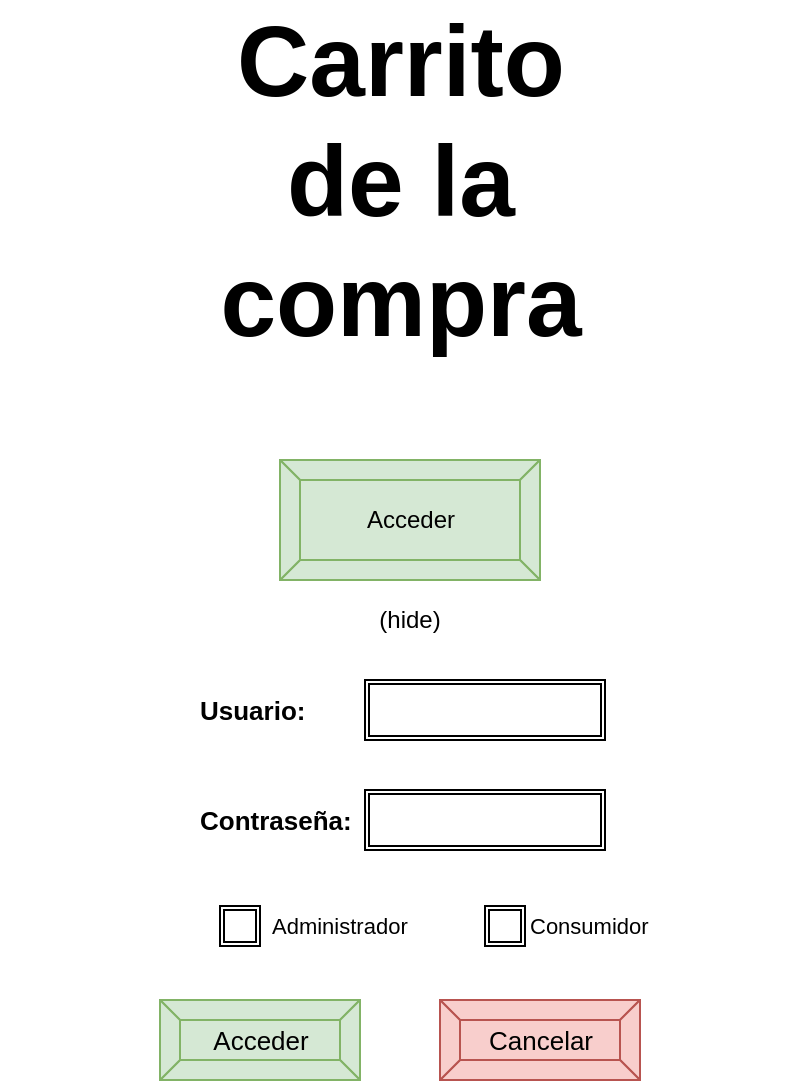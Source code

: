 <mxfile version="13.9.7" type="github" pages="6">
  <diagram id="1oytryBO9GSDGIrizIe0" name="Pantalla Principal">
    <mxGraphModel dx="782" dy="469" grid="1" gridSize="10" guides="1" tooltips="1" connect="1" arrows="1" fold="1" page="1" pageScale="1" pageWidth="850" pageHeight="1100" math="0" shadow="0">
      <root>
        <mxCell id="ukNA-M5yfLvQJVox_OQi-0" />
        <mxCell id="ukNA-M5yfLvQJVox_OQi-1" parent="ukNA-M5yfLvQJVox_OQi-0" />
        <mxCell id="4FIWCCuaARvgvhv9Qzkj-0" value="&lt;font style=&quot;font-size: 50px&quot;&gt;Carrito &lt;br&gt;de la &lt;br&gt;compra&lt;/font&gt;" style="text;strokeColor=none;fillColor=none;html=1;fontSize=45;fontStyle=1;verticalAlign=middle;align=center;" parent="ukNA-M5yfLvQJVox_OQi-1" vertex="1">
          <mxGeometry x="200" y="120" width="400" height="140" as="geometry" />
        </mxCell>
        <mxCell id="wFfbfzE87KHU4SjTxhdI-1" value="Acceder" style="labelPosition=center;verticalLabelPosition=middle;align=center;html=1;shape=mxgraph.basic.button;dx=10;fillColor=#d5e8d4;strokeColor=#82b366;" vertex="1" parent="ukNA-M5yfLvQJVox_OQi-1">
          <mxGeometry x="340" y="330" width="130" height="60" as="geometry" />
        </mxCell>
        <mxCell id="wFfbfzE87KHU4SjTxhdI-3" value="(hide)" style="text;html=1;strokeColor=none;fillColor=none;align=center;verticalAlign=middle;whiteSpace=wrap;rounded=0;" vertex="1" parent="ukNA-M5yfLvQJVox_OQi-1">
          <mxGeometry x="385" y="400" width="40" height="20" as="geometry" />
        </mxCell>
        <mxCell id="wFfbfzE87KHU4SjTxhdI-11" value="Usuario:" style="text;html=1;strokeColor=none;fillColor=none;align=left;verticalAlign=middle;whiteSpace=wrap;rounded=0;fontSize=13;fontStyle=1" vertex="1" parent="ukNA-M5yfLvQJVox_OQi-1">
          <mxGeometry x="297.5" y="445" width="80" height="20" as="geometry" />
        </mxCell>
        <mxCell id="wFfbfzE87KHU4SjTxhdI-12" value="&lt;b&gt;Contraseña:&lt;/b&gt;" style="text;html=1;strokeColor=none;fillColor=none;align=left;verticalAlign=middle;whiteSpace=wrap;rounded=0;fontSize=13;" vertex="1" parent="ukNA-M5yfLvQJVox_OQi-1">
          <mxGeometry x="297.5" y="500" width="80" height="20" as="geometry" />
        </mxCell>
        <mxCell id="wFfbfzE87KHU4SjTxhdI-13" value="" style="shape=ext;double=1;rounded=0;whiteSpace=wrap;html=1;" vertex="1" parent="ukNA-M5yfLvQJVox_OQi-1">
          <mxGeometry x="382.5" y="440" width="120" height="30" as="geometry" />
        </mxCell>
        <mxCell id="wFfbfzE87KHU4SjTxhdI-15" value="" style="shape=ext;double=1;rounded=0;whiteSpace=wrap;html=1;" vertex="1" parent="ukNA-M5yfLvQJVox_OQi-1">
          <mxGeometry x="382.5" y="495" width="120" height="30" as="geometry" />
        </mxCell>
        <mxCell id="wFfbfzE87KHU4SjTxhdI-16" value="Acceder" style="labelPosition=center;verticalLabelPosition=middle;align=center;html=1;shape=mxgraph.basic.button;dx=10;fontSize=13;fillColor=#d5e8d4;strokeColor=#82b366;" vertex="1" parent="ukNA-M5yfLvQJVox_OQi-1">
          <mxGeometry x="280" y="600" width="100" height="40" as="geometry" />
        </mxCell>
        <mxCell id="wFfbfzE87KHU4SjTxhdI-17" value="Cancelar" style="labelPosition=center;verticalLabelPosition=middle;align=center;html=1;shape=mxgraph.basic.button;dx=10;fontSize=13;fillColor=#f8cecc;strokeColor=#b85450;" vertex="1" parent="ukNA-M5yfLvQJVox_OQi-1">
          <mxGeometry x="420" y="600" width="100" height="40" as="geometry" />
        </mxCell>
        <mxCell id="wFfbfzE87KHU4SjTxhdI-18" value="Administrador" style="text;strokeColor=none;fillColor=none;align=left;verticalAlign=top;spacingLeft=4;spacingRight=4;overflow=hidden;rotatable=0;points=[[0,0.5],[1,0.5]];portConstraint=eastwest;fontSize=11;" vertex="1" parent="ukNA-M5yfLvQJVox_OQi-1">
          <mxGeometry x="330" y="550" width="80" height="26" as="geometry" />
        </mxCell>
        <mxCell id="wFfbfzE87KHU4SjTxhdI-19" value="Consumidor" style="text;html=1;strokeColor=none;fillColor=none;align=left;verticalAlign=middle;whiteSpace=wrap;rounded=0;fontSize=11;" vertex="1" parent="ukNA-M5yfLvQJVox_OQi-1">
          <mxGeometry x="462.5" y="553" width="77.5" height="20" as="geometry" />
        </mxCell>
        <mxCell id="wFfbfzE87KHU4SjTxhdI-20" value="" style="verticalLabelPosition=bottom;verticalAlign=top;html=1;shape=mxgraph.basic.tick;fontFamily=Helvetica;fontSize=11;fontColor=#000000;align=left;strokeColor=#000000;fillColor=#ffffff;labelBackgroundColor=#000000;" vertex="1" parent="ukNA-M5yfLvQJVox_OQi-1">
          <mxGeometry x="315" y="558" width="10" height="10" as="geometry" />
        </mxCell>
        <mxCell id="wFfbfzE87KHU4SjTxhdI-21" value="" style="shape=ext;double=1;rounded=0;whiteSpace=wrap;html=1;labelBackgroundColor=#000000;fontSize=11;align=left;" vertex="1" parent="ukNA-M5yfLvQJVox_OQi-1">
          <mxGeometry x="442.5" y="553" width="20" height="20" as="geometry" />
        </mxCell>
        <mxCell id="wFfbfzE87KHU4SjTxhdI-22" value="" style="shape=ext;double=1;rounded=0;whiteSpace=wrap;html=1;labelBackgroundColor=#000000;fontSize=11;align=left;" vertex="1" parent="ukNA-M5yfLvQJVox_OQi-1">
          <mxGeometry x="310" y="553" width="20" height="20" as="geometry" />
        </mxCell>
      </root>
    </mxGraphModel>
  </diagram>
  <diagram id="JE7RJHUmOD-XOfDB0uFe" name="Página consumidores">
    <mxGraphModel dx="782" dy="469" grid="1" gridSize="10" guides="1" tooltips="1" connect="1" arrows="1" fold="1" page="1" pageScale="1" pageWidth="850" pageHeight="1100" math="0" shadow="0">
      <root>
        <mxCell id="9Xrupegw-qmzZwdCUhiw-0" />
        <mxCell id="9Xrupegw-qmzZwdCUhiw-1" parent="9Xrupegw-qmzZwdCUhiw-0" />
        <mxCell id="KhyxX-JlV9OXpOjM26cw-0" value="Consumidores" style="swimlane;fontStyle=0;childLayout=stackLayout;horizontal=1;startSize=26;fillColor=none;horizontalStack=0;resizeParent=1;resizeParentMax=0;resizeLast=0;collapsible=1;marginBottom=0;labelBackgroundColor=none;fontSize=15;align=left;" parent="9Xrupegw-qmzZwdCUhiw-1" vertex="1">
          <mxGeometry x="240" y="110" width="280" height="156" as="geometry" />
        </mxCell>
        <mxCell id="KhyxX-JlV9OXpOjM26cw-1" value="Antonio Pinares Pérez" style="text;strokeColor=none;fillColor=none;align=left;verticalAlign=top;spacingLeft=4;spacingRight=4;overflow=hidden;rotatable=0;points=[[0,0.5],[1,0.5]];portConstraint=eastwest;" parent="KhyxX-JlV9OXpOjM26cw-0" vertex="1">
          <mxGeometry y="26" width="280" height="26" as="geometry" />
        </mxCell>
        <mxCell id="KhyxX-JlV9OXpOjM26cw-2" value="Jose Luis Domínguez Suárez" style="text;strokeColor=none;fillColor=none;align=left;verticalAlign=top;spacingLeft=4;spacingRight=4;overflow=hidden;rotatable=0;points=[[0,0.5],[1,0.5]];portConstraint=eastwest;" parent="KhyxX-JlV9OXpOjM26cw-0" vertex="1">
          <mxGeometry y="52" width="280" height="26" as="geometry" />
        </mxCell>
        <mxCell id="KhyxX-JlV9OXpOjM26cw-3" value="David Alonso Fernández" style="text;strokeColor=none;fillColor=none;align=left;verticalAlign=top;spacingLeft=4;spacingRight=4;overflow=hidden;rotatable=0;points=[[0,0.5],[1,0.5]];portConstraint=eastwest;" parent="KhyxX-JlV9OXpOjM26cw-0" vertex="1">
          <mxGeometry y="78" width="280" height="26" as="geometry" />
        </mxCell>
        <mxCell id="U7ENtaiXiIMHcHtLOBs0-0" value="Pepe Viyuela García" style="text;strokeColor=none;fillColor=none;align=left;verticalAlign=top;spacingLeft=4;spacingRight=4;overflow=hidden;rotatable=0;points=[[0,0.5],[1,0.5]];portConstraint=eastwest;" parent="KhyxX-JlV9OXpOjM26cw-0" vertex="1">
          <mxGeometry y="104" width="280" height="26" as="geometry" />
        </mxCell>
        <mxCell id="U7ENtaiXiIMHcHtLOBs0-1" value="Francisco Alvarez Rueda " style="text;strokeColor=none;fillColor=none;align=left;verticalAlign=top;spacingLeft=4;spacingRight=4;overflow=hidden;rotatable=0;points=[[0,0.5],[1,0.5]];portConstraint=eastwest;" parent="KhyxX-JlV9OXpOjM26cw-0" vertex="1">
          <mxGeometry y="130" width="280" height="26" as="geometry" />
        </mxCell>
        <mxCell id="U7ENtaiXiIMHcHtLOBs0-3" value="Crear" style="labelPosition=center;verticalLabelPosition=middle;align=center;html=1;shape=mxgraph.basic.button;dx=10;labelBackgroundColor=none;fontSize=15;fillColor=#d5e8d4;strokeColor=#82b366;" parent="9Xrupegw-qmzZwdCUhiw-1" vertex="1">
          <mxGeometry x="150" y="310" width="100" height="40" as="geometry" />
        </mxCell>
        <mxCell id="U7ENtaiXiIMHcHtLOBs0-4" value="Borrar" style="labelPosition=center;verticalLabelPosition=middle;align=center;html=1;shape=mxgraph.basic.button;dx=10;labelBackgroundColor=none;fontSize=15;fillColor=#f8cecc;strokeColor=#b85450;" parent="9Xrupegw-qmzZwdCUhiw-1" vertex="1">
          <mxGeometry x="270" y="310" width="100" height="40" as="geometry" />
        </mxCell>
        <mxCell id="U7ENtaiXiIMHcHtLOBs0-5" value="Modificar" style="labelPosition=center;verticalLabelPosition=middle;align=center;html=1;shape=mxgraph.basic.button;dx=10;labelBackgroundColor=none;fontSize=15;fillColor=#dae8fc;strokeColor=#6c8ebf;" parent="9Xrupegw-qmzZwdCUhiw-1" vertex="1">
          <mxGeometry x="390" y="310" width="100" height="40" as="geometry" />
        </mxCell>
        <mxCell id="h-pnrAj-fxrFlI1M0Emh-0" value="" style="endArrow=classic;html=1;fontSize=14;" parent="9Xrupegw-qmzZwdCUhiw-1" edge="1">
          <mxGeometry width="50" height="50" relative="1" as="geometry">
            <mxPoint x="320" y="352" as="sourcePoint" />
            <mxPoint x="320" y="390" as="targetPoint" />
            <Array as="points" />
          </mxGeometry>
        </mxCell>
        <mxCell id="h-pnrAj-fxrFlI1M0Emh-1" value="Icon" style="text;html=1;strokeColor=none;fillColor=none;align=center;verticalAlign=middle;whiteSpace=wrap;rounded=0;" parent="9Xrupegw-qmzZwdCUhiw-1" vertex="1">
          <mxGeometry x="300" y="390" width="40" height="20" as="geometry" />
        </mxCell>
        <mxCell id="Ra2SCtTPDi94LdlTgoam-0" value="Ver pedidos &lt;br&gt;y facturas" style="labelPosition=center;verticalLabelPosition=middle;align=center;html=1;shape=mxgraph.basic.button;dx=10;fontSize=14;fillColor=#e1d5e7;strokeColor=#9673a6;" parent="9Xrupegw-qmzZwdCUhiw-1" vertex="1">
          <mxGeometry x="510" y="300" width="100" height="60" as="geometry" />
        </mxCell>
        <mxCell id="OKfHSta1-EENuwD91ScF-0" value="Nombre:" style="text;html=1;strokeColor=none;fillColor=none;align=left;verticalAlign=middle;whiteSpace=wrap;rounded=0;fontSize=14;fontStyle=1" parent="9Xrupegw-qmzZwdCUhiw-1" vertex="1">
          <mxGeometry x="490" y="425" width="100" height="20" as="geometry" />
        </mxCell>
        <mxCell id="OKfHSta1-EENuwD91ScF-1" value="&lt;b&gt;Dirección:&lt;/b&gt;" style="text;html=1;strokeColor=none;fillColor=none;align=left;verticalAlign=middle;whiteSpace=wrap;rounded=0;fontSize=14;" parent="9Xrupegw-qmzZwdCUhiw-1" vertex="1">
          <mxGeometry x="490" y="505" width="100" height="20" as="geometry" />
        </mxCell>
        <mxCell id="OKfHSta1-EENuwD91ScF-2" value="Teléfono:" style="text;html=1;strokeColor=none;fillColor=none;align=left;verticalAlign=middle;whiteSpace=wrap;rounded=0;fontSize=14;fontStyle=1" parent="9Xrupegw-qmzZwdCUhiw-1" vertex="1">
          <mxGeometry x="490" y="545" width="100" height="20" as="geometry" />
        </mxCell>
        <mxCell id="OKfHSta1-EENuwD91ScF-3" value="" style="shape=ext;double=1;rounded=0;whiteSpace=wrap;html=1;fontSize=14;align=left;" parent="9Xrupegw-qmzZwdCUhiw-1" vertex="1">
          <mxGeometry x="600" y="420" width="150" height="30" as="geometry" />
        </mxCell>
        <mxCell id="OKfHSta1-EENuwD91ScF-4" value="" style="shape=ext;double=1;rounded=0;whiteSpace=wrap;html=1;fontSize=14;align=left;" parent="9Xrupegw-qmzZwdCUhiw-1" vertex="1">
          <mxGeometry x="600" y="500" width="150" height="30" as="geometry" />
        </mxCell>
        <mxCell id="OKfHSta1-EENuwD91ScF-5" value="" style="shape=ext;double=1;rounded=0;whiteSpace=wrap;html=1;fontSize=14;align=left;" parent="9Xrupegw-qmzZwdCUhiw-1" vertex="1">
          <mxGeometry x="600" y="540" width="150" height="30" as="geometry" />
        </mxCell>
        <mxCell id="OKfHSta1-EENuwD91ScF-6" value="Añadir" style="labelPosition=center;verticalLabelPosition=middle;align=center;html=1;shape=mxgraph.basic.button;dx=10;fontSize=14;fillColor=#d5e8d4;strokeColor=#82b366;" parent="9Xrupegw-qmzZwdCUhiw-1" vertex="1">
          <mxGeometry x="490" y="605" width="100" height="40" as="geometry" />
        </mxCell>
        <mxCell id="OKfHSta1-EENuwD91ScF-7" value="Volver" style="labelPosition=center;verticalLabelPosition=middle;align=center;html=1;shape=mxgraph.basic.button;dx=10;fontSize=14;fillColor=#dae8fc;strokeColor=#6c8ebf;" parent="9Xrupegw-qmzZwdCUhiw-1" vertex="1">
          <mxGeometry x="630" y="605" width="100" height="40" as="geometry" />
        </mxCell>
        <mxCell id="qkgVL1MJs17L4o5YYskw-0" value="Apellidos:" style="text;html=1;strokeColor=none;fillColor=none;align=left;verticalAlign=middle;whiteSpace=wrap;rounded=0;fontSize=14;fontStyle=1" parent="9Xrupegw-qmzZwdCUhiw-1" vertex="1">
          <mxGeometry x="490" y="465" width="100" height="20" as="geometry" />
        </mxCell>
        <mxCell id="qkgVL1MJs17L4o5YYskw-1" value="" style="shape=ext;double=1;rounded=0;whiteSpace=wrap;html=1;fontSize=14;align=left;" parent="9Xrupegw-qmzZwdCUhiw-1" vertex="1">
          <mxGeometry x="600" y="460" width="150" height="30" as="geometry" />
        </mxCell>
        <mxCell id="Mc2fQ1zBVUID_WkqstHb-0" value="&amp;nbsp;Volver a la&lt;br&gt;Pantalla principal" style="labelPosition=center;verticalLabelPosition=middle;align=center;html=1;shape=mxgraph.basic.button;dx=10;fontSize=14;fillColor=#fff2cc;strokeColor=#d6b656;" parent="9Xrupegw-qmzZwdCUhiw-1" vertex="1">
          <mxGeometry x="320" y="690" width="160" height="60" as="geometry" />
        </mxCell>
      </root>
    </mxGraphModel>
  </diagram>
  <diagram id="oGccPNe0Vo_Gk9L0wp7k" name="Página modificación">
    <mxGraphModel dx="782" dy="469" grid="1" gridSize="10" guides="1" tooltips="1" connect="1" arrows="1" fold="1" page="1" pageScale="1" pageWidth="850" pageHeight="1100" math="0" shadow="0">
      <root>
        <mxCell id="Xw8H62WZDZWN23Qor98x-0" />
        <mxCell id="Xw8H62WZDZWN23Qor98x-1" parent="Xw8H62WZDZWN23Qor98x-0" />
        <mxCell id="Xw8H62WZDZWN23Qor98x-2" value="Nombre:" style="text;html=1;strokeColor=none;fillColor=none;align=left;verticalAlign=middle;whiteSpace=wrap;rounded=0;fontSize=14;fontStyle=1" parent="Xw8H62WZDZWN23Qor98x-1" vertex="1">
          <mxGeometry x="270" y="135" width="100" height="20" as="geometry" />
        </mxCell>
        <mxCell id="Xw8H62WZDZWN23Qor98x-3" value="&lt;b&gt;Dirección:&lt;/b&gt;" style="text;html=1;strokeColor=none;fillColor=none;align=left;verticalAlign=middle;whiteSpace=wrap;rounded=0;fontSize=14;" parent="Xw8H62WZDZWN23Qor98x-1" vertex="1">
          <mxGeometry x="270" y="175" width="100" height="20" as="geometry" />
        </mxCell>
        <mxCell id="Xw8H62WZDZWN23Qor98x-4" value="Teléfono:" style="text;html=1;strokeColor=none;fillColor=none;align=left;verticalAlign=middle;whiteSpace=wrap;rounded=0;fontSize=14;fontStyle=1" parent="Xw8H62WZDZWN23Qor98x-1" vertex="1">
          <mxGeometry x="270" y="215" width="100" height="20" as="geometry" />
        </mxCell>
        <mxCell id="Xw8H62WZDZWN23Qor98x-5" value="" style="shape=ext;double=1;rounded=0;whiteSpace=wrap;html=1;fontSize=14;align=left;" parent="Xw8H62WZDZWN23Qor98x-1" vertex="1">
          <mxGeometry x="380" y="130" width="170" height="30" as="geometry" />
        </mxCell>
        <mxCell id="Xw8H62WZDZWN23Qor98x-6" value="" style="shape=ext;double=1;rounded=0;whiteSpace=wrap;html=1;fontSize=14;align=left;" parent="Xw8H62WZDZWN23Qor98x-1" vertex="1">
          <mxGeometry x="380" y="170" width="170" height="30" as="geometry" />
        </mxCell>
        <mxCell id="Xw8H62WZDZWN23Qor98x-7" value="" style="shape=ext;double=1;rounded=0;whiteSpace=wrap;html=1;fontSize=14;align=left;" parent="Xw8H62WZDZWN23Qor98x-1" vertex="1">
          <mxGeometry x="380" y="210" width="170" height="30" as="geometry" />
        </mxCell>
        <mxCell id="Xw8H62WZDZWN23Qor98x-8" value="Datos del consumidor" style="text;strokeColor=none;fillColor=none;html=1;fontSize=24;fontStyle=1;verticalAlign=middle;align=center;" parent="Xw8H62WZDZWN23Qor98x-1" vertex="1">
          <mxGeometry x="285" y="50" width="280" height="40" as="geometry" />
        </mxCell>
        <mxCell id="Xw8H62WZDZWN23Qor98x-9" value="Guardar cambios" style="labelPosition=center;verticalLabelPosition=middle;align=center;html=1;shape=mxgraph.basic.button;dx=10;fontSize=14;fillColor=#d5e8d4;strokeColor=#82b366;" parent="Xw8H62WZDZWN23Qor98x-1" vertex="1">
          <mxGeometry x="250" y="280" width="150" height="40" as="geometry" />
        </mxCell>
        <mxCell id="Xw8H62WZDZWN23Qor98x-10" value="Volver" style="labelPosition=center;verticalLabelPosition=middle;align=center;html=1;shape=mxgraph.basic.button;dx=10;fontSize=14;fillColor=#dae8fc;strokeColor=#6c8ebf;" parent="Xw8H62WZDZWN23Qor98x-1" vertex="1">
          <mxGeometry x="465" y="280" width="100" height="40" as="geometry" />
        </mxCell>
      </root>
    </mxGraphModel>
  </diagram>
  <diagram id="ALhSMi8Ux_vQNglmKTie" name="Página Pedidos y Facturas">
    <mxGraphModel dx="782" dy="469" grid="1" gridSize="10" guides="1" tooltips="1" connect="1" arrows="1" fold="1" page="1" pageScale="1" pageWidth="850" pageHeight="1100" math="0" shadow="0">
      <root>
        <mxCell id="i37LLWliPGDlSj_grzE--0" />
        <mxCell id="i37LLWliPGDlSj_grzE--1" parent="i37LLWliPGDlSj_grzE--0" />
        <mxCell id="nz117XyAdWPTFLOI48Ry-0" value="Pedidos" style="shape=table;html=1;whiteSpace=wrap;startSize=30;container=1;collapsible=0;childLayout=tableLayout;fontStyle=1;align=center;fontSize=14;" parent="i37LLWliPGDlSj_grzE--1" vertex="1">
          <mxGeometry x="70" y="160" width="398" height="150" as="geometry" />
        </mxCell>
        <mxCell id="nz117XyAdWPTFLOI48Ry-1" value="" style="shape=partialRectangle;html=1;whiteSpace=wrap;collapsible=0;dropTarget=0;pointerEvents=0;fillColor=none;top=0;left=0;bottom=0;right=0;points=[[0,0.5],[1,0.5]];portConstraint=eastwest;" parent="nz117XyAdWPTFLOI48Ry-0" vertex="1">
          <mxGeometry y="30" width="398" height="40" as="geometry" />
        </mxCell>
        <mxCell id="nz117XyAdWPTFLOI48Ry-2" value="Id pedido" style="shape=partialRectangle;html=1;whiteSpace=wrap;connectable=0;fillColor=none;top=0;left=0;bottom=0;right=0;overflow=hidden;fontStyle=1" parent="nz117XyAdWPTFLOI48Ry-1" vertex="1">
          <mxGeometry width="101" height="40" as="geometry" />
        </mxCell>
        <mxCell id="nz117XyAdWPTFLOI48Ry-4" value="Id consumidor" style="shape=partialRectangle;html=1;whiteSpace=wrap;connectable=0;fillColor=none;top=0;left=0;bottom=0;right=0;overflow=hidden;fontStyle=1" parent="nz117XyAdWPTFLOI48Ry-1" vertex="1">
          <mxGeometry x="101" width="101" height="40" as="geometry" />
        </mxCell>
        <mxCell id="9FDW1EErlyag8xGHhBON-5" value="Precio total" style="shape=partialRectangle;html=1;whiteSpace=wrap;connectable=0;fillColor=none;top=0;left=0;bottom=0;right=0;overflow=hidden;fontStyle=1" parent="nz117XyAdWPTFLOI48Ry-1" vertex="1">
          <mxGeometry x="202" width="98" height="40" as="geometry" />
        </mxCell>
        <mxCell id="a_FSmU-_Md6L7YnnoDBz-0" value="Fecha" style="shape=partialRectangle;html=1;whiteSpace=wrap;connectable=0;fillColor=none;top=0;left=0;bottom=0;right=0;overflow=hidden;fontStyle=1" parent="nz117XyAdWPTFLOI48Ry-1" vertex="1">
          <mxGeometry x="300" width="98" height="40" as="geometry" />
        </mxCell>
        <mxCell id="nz117XyAdWPTFLOI48Ry-5" value="" style="shape=partialRectangle;html=1;whiteSpace=wrap;collapsible=0;dropTarget=0;pointerEvents=0;fillColor=none;top=0;left=0;bottom=0;right=0;points=[[0,0.5],[1,0.5]];portConstraint=eastwest;" parent="nz117XyAdWPTFLOI48Ry-0" vertex="1">
          <mxGeometry y="70" width="398" height="40" as="geometry" />
        </mxCell>
        <mxCell id="nz117XyAdWPTFLOI48Ry-6" value="" style="shape=partialRectangle;html=1;whiteSpace=wrap;connectable=0;fillColor=none;top=0;left=0;bottom=0;right=0;overflow=hidden;" parent="nz117XyAdWPTFLOI48Ry-5" vertex="1">
          <mxGeometry width="101" height="40" as="geometry" />
        </mxCell>
        <mxCell id="nz117XyAdWPTFLOI48Ry-8" value="" style="shape=partialRectangle;html=1;whiteSpace=wrap;connectable=0;fillColor=none;top=0;left=0;bottom=0;right=0;overflow=hidden;" parent="nz117XyAdWPTFLOI48Ry-5" vertex="1">
          <mxGeometry x="101" width="101" height="40" as="geometry" />
        </mxCell>
        <mxCell id="9FDW1EErlyag8xGHhBON-6" style="shape=partialRectangle;html=1;whiteSpace=wrap;connectable=0;fillColor=none;top=0;left=0;bottom=0;right=0;overflow=hidden;" parent="nz117XyAdWPTFLOI48Ry-5" vertex="1">
          <mxGeometry x="202" width="98" height="40" as="geometry" />
        </mxCell>
        <mxCell id="a_FSmU-_Md6L7YnnoDBz-1" style="shape=partialRectangle;html=1;whiteSpace=wrap;connectable=0;fillColor=none;top=0;left=0;bottom=0;right=0;overflow=hidden;" parent="nz117XyAdWPTFLOI48Ry-5" vertex="1">
          <mxGeometry x="300" width="98" height="40" as="geometry" />
        </mxCell>
        <mxCell id="nz117XyAdWPTFLOI48Ry-9" value="" style="shape=partialRectangle;html=1;whiteSpace=wrap;collapsible=0;dropTarget=0;pointerEvents=0;fillColor=none;top=0;left=0;bottom=0;right=0;points=[[0,0.5],[1,0.5]];portConstraint=eastwest;" parent="nz117XyAdWPTFLOI48Ry-0" vertex="1">
          <mxGeometry y="110" width="398" height="40" as="geometry" />
        </mxCell>
        <mxCell id="nz117XyAdWPTFLOI48Ry-10" value="" style="shape=partialRectangle;html=1;whiteSpace=wrap;connectable=0;fillColor=none;top=0;left=0;bottom=0;right=0;overflow=hidden;" parent="nz117XyAdWPTFLOI48Ry-9" vertex="1">
          <mxGeometry width="101" height="40" as="geometry" />
        </mxCell>
        <mxCell id="nz117XyAdWPTFLOI48Ry-12" value="" style="shape=partialRectangle;html=1;whiteSpace=wrap;connectable=0;fillColor=none;top=0;left=0;bottom=0;right=0;overflow=hidden;" parent="nz117XyAdWPTFLOI48Ry-9" vertex="1">
          <mxGeometry x="101" width="101" height="40" as="geometry" />
        </mxCell>
        <mxCell id="9FDW1EErlyag8xGHhBON-7" style="shape=partialRectangle;html=1;whiteSpace=wrap;connectable=0;fillColor=none;top=0;left=0;bottom=0;right=0;overflow=hidden;" parent="nz117XyAdWPTFLOI48Ry-9" vertex="1">
          <mxGeometry x="202" width="98" height="40" as="geometry" />
        </mxCell>
        <mxCell id="a_FSmU-_Md6L7YnnoDBz-2" style="shape=partialRectangle;html=1;whiteSpace=wrap;connectable=0;fillColor=none;top=0;left=0;bottom=0;right=0;overflow=hidden;" parent="nz117XyAdWPTFLOI48Ry-9" vertex="1">
          <mxGeometry x="300" width="98" height="40" as="geometry" />
        </mxCell>
        <mxCell id="nz117XyAdWPTFLOI48Ry-30" value="Facturas" style="shape=table;html=1;whiteSpace=wrap;startSize=30;container=1;collapsible=0;childLayout=tableLayout;fontStyle=1;align=center;fontSize=14;" parent="i37LLWliPGDlSj_grzE--1" vertex="1">
          <mxGeometry x="650" y="160" width="480" height="150" as="geometry" />
        </mxCell>
        <mxCell id="nz117XyAdWPTFLOI48Ry-31" value="" style="shape=partialRectangle;html=1;whiteSpace=wrap;collapsible=0;dropTarget=0;pointerEvents=0;fillColor=none;top=0;left=0;bottom=0;right=0;points=[[0,0.5],[1,0.5]];portConstraint=eastwest;" parent="nz117XyAdWPTFLOI48Ry-30" vertex="1">
          <mxGeometry y="30" width="480" height="40" as="geometry" />
        </mxCell>
        <mxCell id="nz117XyAdWPTFLOI48Ry-33" value="Id factura" style="shape=partialRectangle;html=1;whiteSpace=wrap;connectable=0;fillColor=none;top=0;left=0;bottom=0;right=0;overflow=hidden;fontStyle=1" parent="nz117XyAdWPTFLOI48Ry-31" vertex="1">
          <mxGeometry width="120" height="40" as="geometry" />
        </mxCell>
        <mxCell id="4FgZ59cSSkZZZSxKSr4L-0" value="Id pedido" style="shape=partialRectangle;html=1;whiteSpace=wrap;connectable=0;fillColor=none;top=0;left=0;bottom=0;right=0;overflow=hidden;fontStyle=1" parent="nz117XyAdWPTFLOI48Ry-31" vertex="1">
          <mxGeometry x="120" width="120" height="40" as="geometry" />
        </mxCell>
        <mxCell id="nz117XyAdWPTFLOI48Ry-34" value="Precio total" style="shape=partialRectangle;html=1;whiteSpace=wrap;connectable=0;fillColor=none;top=0;left=0;bottom=0;right=0;overflow=hidden;fontStyle=1" parent="nz117XyAdWPTFLOI48Ry-31" vertex="1">
          <mxGeometry x="240" width="120" height="40" as="geometry" />
        </mxCell>
        <mxCell id="a_FSmU-_Md6L7YnnoDBz-3" value="Fecha" style="shape=partialRectangle;html=1;whiteSpace=wrap;connectable=0;fillColor=none;top=0;left=0;bottom=0;right=0;overflow=hidden;fontStyle=1" parent="nz117XyAdWPTFLOI48Ry-31" vertex="1">
          <mxGeometry x="360" width="120" height="40" as="geometry" />
        </mxCell>
        <mxCell id="nz117XyAdWPTFLOI48Ry-35" value="" style="shape=partialRectangle;html=1;whiteSpace=wrap;collapsible=0;dropTarget=0;pointerEvents=0;fillColor=none;top=0;left=0;bottom=0;right=0;points=[[0,0.5],[1,0.5]];portConstraint=eastwest;" parent="nz117XyAdWPTFLOI48Ry-30" vertex="1">
          <mxGeometry y="70" width="480" height="40" as="geometry" />
        </mxCell>
        <mxCell id="nz117XyAdWPTFLOI48Ry-37" value="" style="shape=partialRectangle;html=1;whiteSpace=wrap;connectable=0;fillColor=none;top=0;left=0;bottom=0;right=0;overflow=hidden;" parent="nz117XyAdWPTFLOI48Ry-35" vertex="1">
          <mxGeometry width="120" height="40" as="geometry" />
        </mxCell>
        <mxCell id="4FgZ59cSSkZZZSxKSr4L-1" style="shape=partialRectangle;html=1;whiteSpace=wrap;connectable=0;fillColor=none;top=0;left=0;bottom=0;right=0;overflow=hidden;" parent="nz117XyAdWPTFLOI48Ry-35" vertex="1">
          <mxGeometry x="120" width="120" height="40" as="geometry" />
        </mxCell>
        <mxCell id="nz117XyAdWPTFLOI48Ry-38" value="" style="shape=partialRectangle;html=1;whiteSpace=wrap;connectable=0;fillColor=none;top=0;left=0;bottom=0;right=0;overflow=hidden;" parent="nz117XyAdWPTFLOI48Ry-35" vertex="1">
          <mxGeometry x="240" width="120" height="40" as="geometry" />
        </mxCell>
        <mxCell id="a_FSmU-_Md6L7YnnoDBz-4" style="shape=partialRectangle;html=1;whiteSpace=wrap;connectable=0;fillColor=none;top=0;left=0;bottom=0;right=0;overflow=hidden;" parent="nz117XyAdWPTFLOI48Ry-35" vertex="1">
          <mxGeometry x="360" width="120" height="40" as="geometry" />
        </mxCell>
        <mxCell id="nz117XyAdWPTFLOI48Ry-39" value="" style="shape=partialRectangle;html=1;whiteSpace=wrap;collapsible=0;dropTarget=0;pointerEvents=0;fillColor=none;top=0;left=0;bottom=0;right=0;points=[[0,0.5],[1,0.5]];portConstraint=eastwest;" parent="nz117XyAdWPTFLOI48Ry-30" vertex="1">
          <mxGeometry y="110" width="480" height="40" as="geometry" />
        </mxCell>
        <mxCell id="nz117XyAdWPTFLOI48Ry-41" value="" style="shape=partialRectangle;html=1;whiteSpace=wrap;connectable=0;fillColor=none;top=0;left=0;bottom=0;right=0;overflow=hidden;" parent="nz117XyAdWPTFLOI48Ry-39" vertex="1">
          <mxGeometry width="120" height="40" as="geometry" />
        </mxCell>
        <mxCell id="4FgZ59cSSkZZZSxKSr4L-2" style="shape=partialRectangle;html=1;whiteSpace=wrap;connectable=0;fillColor=none;top=0;left=0;bottom=0;right=0;overflow=hidden;" parent="nz117XyAdWPTFLOI48Ry-39" vertex="1">
          <mxGeometry x="120" width="120" height="40" as="geometry" />
        </mxCell>
        <mxCell id="nz117XyAdWPTFLOI48Ry-42" value="" style="shape=partialRectangle;html=1;whiteSpace=wrap;connectable=0;fillColor=none;top=0;left=0;bottom=0;right=0;overflow=hidden;" parent="nz117XyAdWPTFLOI48Ry-39" vertex="1">
          <mxGeometry x="240" width="120" height="40" as="geometry" />
        </mxCell>
        <mxCell id="a_FSmU-_Md6L7YnnoDBz-5" style="shape=partialRectangle;html=1;whiteSpace=wrap;connectable=0;fillColor=none;top=0;left=0;bottom=0;right=0;overflow=hidden;" parent="nz117XyAdWPTFLOI48Ry-39" vertex="1">
          <mxGeometry x="360" width="120" height="40" as="geometry" />
        </mxCell>
        <mxCell id="nz117XyAdWPTFLOI48Ry-43" value="Volver" style="labelPosition=center;verticalLabelPosition=middle;align=center;html=1;shape=mxgraph.basic.button;dx=10;fontSize=14;fillColor=#dae8fc;strokeColor=#6c8ebf;" parent="i37LLWliPGDlSj_grzE--1" vertex="1">
          <mxGeometry x="600" y="760" width="100" height="40" as="geometry" />
        </mxCell>
        <mxCell id="98F9GioYfa7urQuL5ReM-0" value="Consultar productos" style="labelPosition=center;verticalLabelPosition=middle;align=center;html=1;shape=mxgraph.basic.button;dx=10;fontSize=14;fillColor=#e1d5e7;strokeColor=#9673a6;" parent="i37LLWliPGDlSj_grzE--1" vertex="1">
          <mxGeometry x="330" y="360" width="160" height="40" as="geometry" />
        </mxCell>
        <mxCell id="OtctQP7acVX6ZNN9AiLI-17" value="Ver estado" style="labelPosition=center;verticalLabelPosition=middle;align=center;html=1;shape=mxgraph.basic.button;dx=10;fontSize=14;fillColor=#e1d5e7;strokeColor=#9673a6;" parent="i37LLWliPGDlSj_grzE--1" vertex="1">
          <mxGeometry x="1060.5" y="360" width="100" height="40" as="geometry" />
        </mxCell>
        <mxCell id="OtctQP7acVX6ZNN9AiLI-18" value="Pagos" style="shape=table;html=1;whiteSpace=wrap;startSize=30;container=1;collapsible=0;childLayout=tableLayout;fontStyle=1;align=center;fontSize=14;" parent="i37LLWliPGDlSj_grzE--1" vertex="1">
          <mxGeometry x="980" y="440" width="241" height="150" as="geometry" />
        </mxCell>
        <mxCell id="OtctQP7acVX6ZNN9AiLI-19" value="" style="shape=partialRectangle;html=1;whiteSpace=wrap;collapsible=0;dropTarget=0;pointerEvents=0;fillColor=none;top=0;left=0;bottom=0;right=0;points=[[0,0.5],[1,0.5]];portConstraint=eastwest;" parent="OtctQP7acVX6ZNN9AiLI-18" vertex="1">
          <mxGeometry y="30" width="241" height="40" as="geometry" />
        </mxCell>
        <mxCell id="OtctQP7acVX6ZNN9AiLI-20" value="Id Factura" style="shape=partialRectangle;html=1;whiteSpace=wrap;connectable=0;fillColor=none;top=0;left=0;bottom=0;right=0;overflow=hidden;fontStyle=1" parent="OtctQP7acVX6ZNN9AiLI-19" vertex="1">
          <mxGeometry width="119" height="40" as="geometry" />
        </mxCell>
        <mxCell id="OtctQP7acVX6ZNN9AiLI-21" value="Estado" style="shape=partialRectangle;html=1;whiteSpace=wrap;connectable=0;fillColor=none;top=0;left=0;bottom=0;right=0;overflow=hidden;fontStyle=1" parent="OtctQP7acVX6ZNN9AiLI-19" vertex="1">
          <mxGeometry x="119" width="122" height="40" as="geometry" />
        </mxCell>
        <mxCell id="OtctQP7acVX6ZNN9AiLI-23" value="" style="shape=partialRectangle;html=1;whiteSpace=wrap;collapsible=0;dropTarget=0;pointerEvents=0;fillColor=none;top=0;left=0;bottom=0;right=0;points=[[0,0.5],[1,0.5]];portConstraint=eastwest;" parent="OtctQP7acVX6ZNN9AiLI-18" vertex="1">
          <mxGeometry y="70" width="241" height="40" as="geometry" />
        </mxCell>
        <mxCell id="OtctQP7acVX6ZNN9AiLI-24" value="" style="shape=partialRectangle;html=1;whiteSpace=wrap;connectable=0;fillColor=none;top=0;left=0;bottom=0;right=0;overflow=hidden;" parent="OtctQP7acVX6ZNN9AiLI-23" vertex="1">
          <mxGeometry width="119" height="40" as="geometry" />
        </mxCell>
        <mxCell id="OtctQP7acVX6ZNN9AiLI-25" value="" style="shape=partialRectangle;html=1;whiteSpace=wrap;connectable=0;fillColor=none;top=0;left=0;bottom=0;right=0;overflow=hidden;" parent="OtctQP7acVX6ZNN9AiLI-23" vertex="1">
          <mxGeometry x="119" width="122" height="40" as="geometry" />
        </mxCell>
        <mxCell id="OtctQP7acVX6ZNN9AiLI-27" value="" style="shape=partialRectangle;html=1;whiteSpace=wrap;collapsible=0;dropTarget=0;pointerEvents=0;fillColor=none;top=0;left=0;bottom=0;right=0;points=[[0,0.5],[1,0.5]];portConstraint=eastwest;" parent="OtctQP7acVX6ZNN9AiLI-18" vertex="1">
          <mxGeometry y="110" width="241" height="40" as="geometry" />
        </mxCell>
        <mxCell id="OtctQP7acVX6ZNN9AiLI-28" value="" style="shape=partialRectangle;html=1;whiteSpace=wrap;connectable=0;fillColor=none;top=0;left=0;bottom=0;right=0;overflow=hidden;" parent="OtctQP7acVX6ZNN9AiLI-27" vertex="1">
          <mxGeometry width="119" height="40" as="geometry" />
        </mxCell>
        <mxCell id="OtctQP7acVX6ZNN9AiLI-29" value="" style="shape=partialRectangle;html=1;whiteSpace=wrap;connectable=0;fillColor=none;top=0;left=0;bottom=0;right=0;overflow=hidden;" parent="OtctQP7acVX6ZNN9AiLI-27" vertex="1">
          <mxGeometry x="119" width="122" height="40" as="geometry" />
        </mxCell>
        <mxCell id="8wqB18Fam5jtFARclJFr-1" value="(hide)" style="text;html=1;strokeColor=none;fillColor=none;align=center;verticalAlign=middle;whiteSpace=wrap;rounded=0;fontSize=13;" parent="i37LLWliPGDlSj_grzE--1" vertex="1">
          <mxGeometry x="1090.5" y="410" width="40" height="20" as="geometry" />
        </mxCell>
        <mxCell id="RBrofBRSdEqnzJgqunxQ-0" value="Eliminar pedido" style="labelPosition=center;verticalLabelPosition=middle;align=center;html=1;shape=mxgraph.basic.button;dx=10;fillColor=#f8cecc;strokeColor=#b85450;fontSize=14;" parent="i37LLWliPGDlSj_grzE--1" vertex="1">
          <mxGeometry x="180" y="360" width="130" height="40" as="geometry" />
        </mxCell>
        <mxCell id="RBrofBRSdEqnzJgqunxQ-1" value="Crear pedido" style="labelPosition=center;verticalLabelPosition=middle;align=center;html=1;shape=mxgraph.basic.button;dx=10;fillColor=#d5e8d4;strokeColor=#82b366;fontSize=14;" parent="i37LLWliPGDlSj_grzE--1" vertex="1">
          <mxGeometry x="50" y="360" width="110" height="40" as="geometry" />
        </mxCell>
        <mxCell id="RBrofBRSdEqnzJgqunxQ-2" value="(hide)" style="text;html=1;strokeColor=none;fillColor=none;align=center;verticalAlign=middle;whiteSpace=wrap;rounded=0;" parent="i37LLWliPGDlSj_grzE--1" vertex="1">
          <mxGeometry x="85" y="420" width="40" height="20" as="geometry" />
        </mxCell>
        <mxCell id="5pHUzMG0cXf08RF9e9jL-0" value="Id pedido:" style="text;html=1;strokeColor=none;fillColor=none;align=left;verticalAlign=middle;whiteSpace=wrap;rounded=0;fontSize=14;fontStyle=1" parent="i37LLWliPGDlSj_grzE--1" vertex="1">
          <mxGeometry x="30" y="460" width="80" height="20" as="geometry" />
        </mxCell>
        <mxCell id="5pHUzMG0cXf08RF9e9jL-1" value="" style="shape=ext;double=1;rounded=0;whiteSpace=wrap;html=1;fontSize=14;" parent="i37LLWliPGDlSj_grzE--1" vertex="1">
          <mxGeometry x="140" y="455" width="120" height="30" as="geometry" />
        </mxCell>
        <mxCell id="PPPKZGwhNmT-ZQzpYdNC-4" value="Id consumidor:" style="text;html=1;strokeColor=none;fillColor=none;align=left;verticalAlign=middle;whiteSpace=wrap;rounded=0;fontSize=14;fontStyle=1" parent="i37LLWliPGDlSj_grzE--1" vertex="1">
          <mxGeometry x="30" y="505" width="110" height="20" as="geometry" />
        </mxCell>
        <mxCell id="PPPKZGwhNmT-ZQzpYdNC-5" value="" style="shape=ext;double=1;rounded=0;whiteSpace=wrap;html=1;fontSize=14;align=left;" parent="i37LLWliPGDlSj_grzE--1" vertex="1">
          <mxGeometry x="140" y="500" width="120" height="30" as="geometry" />
        </mxCell>
        <mxCell id="9FDW1EErlyag8xGHhBON-0" value="Crear" style="labelPosition=center;verticalLabelPosition=middle;align=center;html=1;shape=mxgraph.basic.button;dx=10;fontSize=14;fillColor=#d5e8d4;strokeColor=#82b366;" parent="i37LLWliPGDlSj_grzE--1" vertex="1">
          <mxGeometry x="40" y="610" width="100" height="40" as="geometry" />
        </mxCell>
        <mxCell id="9FDW1EErlyag8xGHhBON-1" value="Cancelar" style="labelPosition=center;verticalLabelPosition=middle;align=center;html=1;shape=mxgraph.basic.button;dx=10;fontSize=14;fillColor=#f8cecc;strokeColor=#b85450;" parent="i37LLWliPGDlSj_grzE--1" vertex="1">
          <mxGeometry x="160" y="610" width="100" height="40" as="geometry" />
        </mxCell>
        <mxCell id="Ih0THXHFlcz4xgT3Cz9w-0" value="Crear factura" style="labelPosition=center;verticalLabelPosition=middle;align=center;html=1;shape=mxgraph.basic.button;dx=10;fontSize=14;fillColor=#d5e8d4;strokeColor=#82b366;" parent="i37LLWliPGDlSj_grzE--1" vertex="1">
          <mxGeometry x="600" y="360" width="110" height="40" as="geometry" />
        </mxCell>
        <mxCell id="Ih0THXHFlcz4xgT3Cz9w-1" value="(hide)" style="text;html=1;strokeColor=none;fillColor=none;align=center;verticalAlign=middle;whiteSpace=wrap;rounded=0;fontSize=14;" parent="i37LLWliPGDlSj_grzE--1" vertex="1">
          <mxGeometry x="640" y="410" width="40" height="20" as="geometry" />
        </mxCell>
        <mxCell id="Ih0THXHFlcz4xgT3Cz9w-2" value="Precio total:" style="text;html=1;strokeColor=none;fillColor=none;align=left;verticalAlign=middle;whiteSpace=wrap;rounded=0;fontSize=14;fontStyle=1" parent="i37LLWliPGDlSj_grzE--1" vertex="1">
          <mxGeometry x="560" y="550" width="90" height="20" as="geometry" />
        </mxCell>
        <mxCell id="Ih0THXHFlcz4xgT3Cz9w-3" value="€" style="shape=ext;double=1;rounded=0;whiteSpace=wrap;html=1;fontSize=14;align=center;" parent="i37LLWliPGDlSj_grzE--1" vertex="1">
          <mxGeometry x="650" y="540" width="120" height="30" as="geometry" />
        </mxCell>
        <mxCell id="Ih0THXHFlcz4xgT3Cz9w-4" value="Id factura:" style="text;html=1;strokeColor=none;fillColor=none;align=left;verticalAlign=middle;whiteSpace=wrap;rounded=0;fontSize=14;fontStyle=1" parent="i37LLWliPGDlSj_grzE--1" vertex="1">
          <mxGeometry x="560" y="465" width="80" height="20" as="geometry" />
        </mxCell>
        <mxCell id="Ih0THXHFlcz4xgT3Cz9w-5" value="" style="shape=ext;double=1;rounded=0;whiteSpace=wrap;html=1;fontSize=14;align=left;" parent="i37LLWliPGDlSj_grzE--1" vertex="1">
          <mxGeometry x="650" y="460" width="120" height="30" as="geometry" />
        </mxCell>
        <mxCell id="Ih0THXHFlcz4xgT3Cz9w-6" value="Crear" style="labelPosition=center;verticalLabelPosition=middle;align=center;html=1;shape=mxgraph.basic.button;dx=10;fontSize=14;fillColor=#d5e8d4;strokeColor=#82b366;" parent="i37LLWliPGDlSj_grzE--1" vertex="1">
          <mxGeometry x="550" y="640" width="100" height="40" as="geometry" />
        </mxCell>
        <mxCell id="Ih0THXHFlcz4xgT3Cz9w-7" value="Cancelar" style="labelPosition=center;verticalLabelPosition=middle;align=center;html=1;shape=mxgraph.basic.button;dx=10;fontSize=14;fillColor=#f8cecc;strokeColor=#b85450;" parent="i37LLWliPGDlSj_grzE--1" vertex="1">
          <mxGeometry x="670" y="640" width="100" height="40" as="geometry" />
        </mxCell>
        <mxCell id="Ih0THXHFlcz4xgT3Cz9w-8" value="Consultar Pedido" style="labelPosition=center;verticalLabelPosition=middle;align=center;html=1;shape=mxgraph.basic.button;dx=10;fontSize=14;fillColor=#ffe6cc;strokeColor=#d79b00;" parent="i37LLWliPGDlSj_grzE--1" vertex="1">
          <mxGeometry x="890" y="360" width="140" height="40" as="geometry" />
        </mxCell>
        <mxCell id="a_FSmU-_Md6L7YnnoDBz-6" value="Eliminar factura" style="labelPosition=center;verticalLabelPosition=middle;align=center;html=1;shape=mxgraph.basic.button;dx=10;fontSize=14;fillColor=#f8cecc;strokeColor=#b85450;" parent="i37LLWliPGDlSj_grzE--1" vertex="1">
          <mxGeometry x="740" y="360" width="120" height="40" as="geometry" />
        </mxCell>
        <mxCell id="xCoQBWNp47vAgnBwCMuF-0" value="Fecha:" style="text;html=1;strokeColor=none;fillColor=none;align=left;verticalAlign=middle;whiteSpace=wrap;rounded=0;fontStyle=1;fontSize=14;" parent="i37LLWliPGDlSj_grzE--1" vertex="1">
          <mxGeometry x="560" y="590" width="80" height="20" as="geometry" />
        </mxCell>
        <mxCell id="xCoQBWNp47vAgnBwCMuF-3" value="" style="shape=ext;double=1;rounded=0;whiteSpace=wrap;html=1;fontSize=14;align=left;" parent="i37LLWliPGDlSj_grzE--1" vertex="1">
          <mxGeometry x="650" y="580" width="120" height="30" as="geometry" />
        </mxCell>
        <mxCell id="xCoQBWNp47vAgnBwCMuF-5" value="Id pedido:" style="text;html=1;strokeColor=none;fillColor=none;align=left;verticalAlign=middle;whiteSpace=wrap;rounded=0;fontSize=14;fontStyle=1" parent="i37LLWliPGDlSj_grzE--1" vertex="1">
          <mxGeometry x="560" y="505" width="80" height="20" as="geometry" />
        </mxCell>
        <mxCell id="xCoQBWNp47vAgnBwCMuF-6" value="" style="shape=ext;double=1;rounded=0;whiteSpace=wrap;html=1;fontSize=14;align=left;" parent="i37LLWliPGDlSj_grzE--1" vertex="1">
          <mxGeometry x="650" y="500" width="120" height="30" as="geometry" />
        </mxCell>
        <mxCell id="xCoQBWNp47vAgnBwCMuF-10" value="Fecha:" style="text;html=1;strokeColor=none;fillColor=none;align=left;verticalAlign=middle;whiteSpace=wrap;rounded=0;fontSize=14;fontStyle=1" parent="i37LLWliPGDlSj_grzE--1" vertex="1">
          <mxGeometry x="30" y="550" width="100" height="20" as="geometry" />
        </mxCell>
        <mxCell id="xCoQBWNp47vAgnBwCMuF-11" value="" style="shape=ext;double=1;rounded=0;whiteSpace=wrap;html=1;fontSize=14;align=left;" parent="i37LLWliPGDlSj_grzE--1" vertex="1">
          <mxGeometry x="140" y="550" width="120" height="30" as="geometry" />
        </mxCell>
        <mxCell id="x3UxkjYo42mD3Ej4I49W-0" value="Cancelar" style="labelPosition=center;verticalLabelPosition=middle;align=center;html=1;shape=mxgraph.basic.button;dx=10;fontSize=14;fillColor=#f8cecc;strokeColor=#b85450;" parent="i37LLWliPGDlSj_grzE--1" vertex="1">
          <mxGeometry x="1050.5" y="620" width="100" height="40" as="geometry" />
        </mxCell>
      </root>
    </mxGraphModel>
  </diagram>
  <diagram id="gzdHwLHRSyzXfy6atQhf" name="Página Consultar Productos">
    <mxGraphModel dx="782" dy="469" grid="1" gridSize="10" guides="1" tooltips="1" connect="1" arrows="1" fold="1" page="1" pageScale="1" pageWidth="850" pageHeight="1100" math="0" shadow="0">
      <root>
        <mxCell id="GUcU57AzUGv5D8ua5dGI-0" />
        <mxCell id="GUcU57AzUGv5D8ua5dGI-1" parent="GUcU57AzUGv5D8ua5dGI-0" />
        <mxCell id="GUcU57AzUGv5D8ua5dGI-9" value="Volver" style="labelPosition=center;verticalLabelPosition=middle;align=center;html=1;shape=mxgraph.basic.button;dx=10;fontSize=14;fillColor=#dae8fc;strokeColor=#6c8ebf;" parent="GUcU57AzUGv5D8ua5dGI-1" vertex="1">
          <mxGeometry x="300" y="720" width="100" height="40" as="geometry" />
        </mxCell>
        <mxCell id="7DMAI5300i3h8iCFoCz_-0" value="Añadir&amp;nbsp;" style="labelPosition=center;verticalLabelPosition=middle;align=center;html=1;shape=mxgraph.basic.button;dx=10;fontSize=14;fillColor=#d5e8d4;strokeColor=#82b366;" parent="GUcU57AzUGv5D8ua5dGI-1" vertex="1">
          <mxGeometry x="100" y="360" width="110" height="40" as="geometry" />
        </mxCell>
        <mxCell id="YsW9qL11_h98_zzqZi0t-0" value="Modificar" style="labelPosition=center;verticalLabelPosition=middle;align=center;html=1;shape=mxgraph.basic.button;dx=10;fontSize=14;fillColor=#ffe6cc;strokeColor=#d79b00;" parent="GUcU57AzUGv5D8ua5dGI-1" vertex="1">
          <mxGeometry x="470" y="360" width="120" height="40" as="geometry" />
        </mxCell>
        <mxCell id="UY5ISjtetR-5J__L2cnh-0" value="Productos" style="shape=table;html=1;whiteSpace=wrap;startSize=40;container=1;collapsible=0;childLayout=tableLayout;fontStyle=1;align=center;fontSize=14;" parent="GUcU57AzUGv5D8ua5dGI-1" vertex="1">
          <mxGeometry x="60" y="100" width="547" height="210" as="geometry" />
        </mxCell>
        <mxCell id="UY5ISjtetR-5J__L2cnh-1" value="" style="shape=partialRectangle;html=1;whiteSpace=wrap;collapsible=0;dropTarget=0;pointerEvents=0;fillColor=none;top=0;left=0;bottom=0;right=0;points=[[0,0.5],[1,0.5]];portConstraint=eastwest;" parent="UY5ISjtetR-5J__L2cnh-0" vertex="1">
          <mxGeometry y="40" width="547" height="43" as="geometry" />
        </mxCell>
        <mxCell id="cQiRCIKn-glg4xBIVbw1-0" value="Id" style="shape=partialRectangle;html=1;whiteSpace=wrap;connectable=0;fillColor=none;top=0;left=0;bottom=0;right=0;overflow=hidden;fontStyle=1" parent="UY5ISjtetR-5J__L2cnh-1" vertex="1">
          <mxGeometry width="137" height="43" as="geometry" />
        </mxCell>
        <mxCell id="UY5ISjtetR-5J__L2cnh-2" value="Nombre" style="shape=partialRectangle;html=1;whiteSpace=wrap;connectable=0;fillColor=none;top=0;left=0;bottom=0;right=0;overflow=hidden;fontStyle=1" parent="UY5ISjtetR-5J__L2cnh-1" vertex="1">
          <mxGeometry x="137" width="137" height="43" as="geometry" />
        </mxCell>
        <mxCell id="UY5ISjtetR-5J__L2cnh-3" value="Stock" style="shape=partialRectangle;html=1;whiteSpace=wrap;connectable=0;fillColor=none;top=0;left=0;bottom=0;right=0;overflow=hidden;fontStyle=1" parent="UY5ISjtetR-5J__L2cnh-1" vertex="1">
          <mxGeometry x="274" width="136" height="43" as="geometry" />
        </mxCell>
        <mxCell id="UY5ISjtetR-5J__L2cnh-4" value="Precio" style="shape=partialRectangle;html=1;whiteSpace=wrap;connectable=0;fillColor=none;top=0;left=0;bottom=0;right=0;overflow=hidden;fontStyle=1" parent="UY5ISjtetR-5J__L2cnh-1" vertex="1">
          <mxGeometry x="410" width="137" height="43" as="geometry" />
        </mxCell>
        <mxCell id="UY5ISjtetR-5J__L2cnh-5" value="" style="shape=partialRectangle;html=1;whiteSpace=wrap;collapsible=0;dropTarget=0;pointerEvents=0;fillColor=none;top=0;left=0;bottom=0;right=0;points=[[0,0.5],[1,0.5]];portConstraint=eastwest;" parent="UY5ISjtetR-5J__L2cnh-0" vertex="1">
          <mxGeometry y="83" width="547" height="42" as="geometry" />
        </mxCell>
        <mxCell id="cQiRCIKn-glg4xBIVbw1-1" value="1" style="shape=partialRectangle;html=1;whiteSpace=wrap;connectable=0;fillColor=none;top=0;left=0;bottom=0;right=0;overflow=hidden;" parent="UY5ISjtetR-5J__L2cnh-5" vertex="1">
          <mxGeometry width="137" height="42" as="geometry" />
        </mxCell>
        <mxCell id="UY5ISjtetR-5J__L2cnh-6" value="Producto 1" style="shape=partialRectangle;html=1;whiteSpace=wrap;connectable=0;fillColor=none;top=0;left=0;bottom=0;right=0;overflow=hidden;" parent="UY5ISjtetR-5J__L2cnh-5" vertex="1">
          <mxGeometry x="137" width="137" height="42" as="geometry" />
        </mxCell>
        <mxCell id="UY5ISjtetR-5J__L2cnh-7" value="13" style="shape=partialRectangle;html=1;whiteSpace=wrap;connectable=0;fillColor=none;top=0;left=0;bottom=0;right=0;overflow=hidden;" parent="UY5ISjtetR-5J__L2cnh-5" vertex="1">
          <mxGeometry x="274" width="136" height="42" as="geometry" />
        </mxCell>
        <mxCell id="UY5ISjtetR-5J__L2cnh-8" value="40&#39;00 €" style="shape=partialRectangle;html=1;whiteSpace=wrap;connectable=0;fillColor=none;top=0;left=0;bottom=0;right=0;overflow=hidden;" parent="UY5ISjtetR-5J__L2cnh-5" vertex="1">
          <mxGeometry x="410" width="137" height="42" as="geometry" />
        </mxCell>
        <mxCell id="UY5ISjtetR-5J__L2cnh-9" value="" style="shape=partialRectangle;html=1;whiteSpace=wrap;collapsible=0;dropTarget=0;pointerEvents=0;fillColor=none;top=0;left=0;bottom=0;right=0;points=[[0,0.5],[1,0.5]];portConstraint=eastwest;" parent="UY5ISjtetR-5J__L2cnh-0" vertex="1">
          <mxGeometry y="125" width="547" height="43" as="geometry" />
        </mxCell>
        <mxCell id="cQiRCIKn-glg4xBIVbw1-2" value="2" style="shape=partialRectangle;html=1;whiteSpace=wrap;connectable=0;fillColor=none;top=0;left=0;bottom=0;right=0;overflow=hidden;" parent="UY5ISjtetR-5J__L2cnh-9" vertex="1">
          <mxGeometry width="137" height="43" as="geometry" />
        </mxCell>
        <mxCell id="UY5ISjtetR-5J__L2cnh-10" value="Producto 2" style="shape=partialRectangle;html=1;whiteSpace=wrap;connectable=0;fillColor=none;top=0;left=0;bottom=0;right=0;overflow=hidden;" parent="UY5ISjtetR-5J__L2cnh-9" vertex="1">
          <mxGeometry x="137" width="137" height="43" as="geometry" />
        </mxCell>
        <mxCell id="UY5ISjtetR-5J__L2cnh-11" value="25" style="shape=partialRectangle;html=1;whiteSpace=wrap;connectable=0;fillColor=none;top=0;left=0;bottom=0;right=0;overflow=hidden;" parent="UY5ISjtetR-5J__L2cnh-9" vertex="1">
          <mxGeometry x="274" width="136" height="43" as="geometry" />
        </mxCell>
        <mxCell id="UY5ISjtetR-5J__L2cnh-12" value="30&#39;00 €" style="shape=partialRectangle;html=1;whiteSpace=wrap;connectable=0;fillColor=none;top=0;left=0;bottom=0;right=0;overflow=hidden;" parent="UY5ISjtetR-5J__L2cnh-9" vertex="1">
          <mxGeometry x="410" width="137" height="43" as="geometry" />
        </mxCell>
        <mxCell id="UY5ISjtetR-5J__L2cnh-13" value="" style="shape=partialRectangle;html=1;whiteSpace=wrap;collapsible=0;dropTarget=0;pointerEvents=0;fillColor=none;top=0;left=0;bottom=0;right=0;points=[[0,0.5],[1,0.5]];portConstraint=eastwest;" parent="UY5ISjtetR-5J__L2cnh-0" vertex="1">
          <mxGeometry y="168" width="547" height="42" as="geometry" />
        </mxCell>
        <mxCell id="cQiRCIKn-glg4xBIVbw1-3" value="3" style="shape=partialRectangle;html=1;whiteSpace=wrap;connectable=0;fillColor=none;top=0;left=0;bottom=0;right=0;overflow=hidden;" parent="UY5ISjtetR-5J__L2cnh-13" vertex="1">
          <mxGeometry width="137" height="42" as="geometry" />
        </mxCell>
        <mxCell id="UY5ISjtetR-5J__L2cnh-14" value="Producto 3" style="shape=partialRectangle;html=1;whiteSpace=wrap;connectable=0;fillColor=none;top=0;left=0;bottom=0;right=0;overflow=hidden;" parent="UY5ISjtetR-5J__L2cnh-13" vertex="1">
          <mxGeometry x="137" width="137" height="42" as="geometry" />
        </mxCell>
        <mxCell id="UY5ISjtetR-5J__L2cnh-15" value="45" style="shape=partialRectangle;html=1;whiteSpace=wrap;connectable=0;fillColor=none;top=0;left=0;bottom=0;right=0;overflow=hidden;" parent="UY5ISjtetR-5J__L2cnh-13" vertex="1">
          <mxGeometry x="274" width="136" height="42" as="geometry" />
        </mxCell>
        <mxCell id="UY5ISjtetR-5J__L2cnh-16" value="13&#39;00 €" style="shape=partialRectangle;html=1;whiteSpace=wrap;connectable=0;fillColor=none;top=0;left=0;bottom=0;right=0;overflow=hidden;" parent="UY5ISjtetR-5J__L2cnh-13" vertex="1">
          <mxGeometry x="410" width="137" height="42" as="geometry" />
        </mxCell>
        <mxCell id="XjAdWlrqPiaVae9wTsjb-0" value="Eliminar" style="labelPosition=center;verticalLabelPosition=middle;align=center;html=1;shape=mxgraph.basic.button;dx=10;fontSize=14;fillColor=#f8cecc;strokeColor=#b85450;" parent="GUcU57AzUGv5D8ua5dGI-1" vertex="1">
          <mxGeometry x="280" y="360" width="110" height="40" as="geometry" />
        </mxCell>
        <mxCell id="vDTouCrBXUhJ2oBapFHV-0" value="" style="shape=ext;double=1;rounded=0;whiteSpace=wrap;html=1;fontSize=14;align=left;" parent="GUcU57AzUGv5D8ua5dGI-1" vertex="1">
          <mxGeometry x="130" y="450" width="150" height="30" as="geometry" />
        </mxCell>
        <mxCell id="vDTouCrBXUhJ2oBapFHV-1" value="Nombre:" style="text;html=1;strokeColor=none;fillColor=none;align=left;verticalAlign=middle;whiteSpace=wrap;rounded=0;fontSize=14;" parent="GUcU57AzUGv5D8ua5dGI-1" vertex="1">
          <mxGeometry x="40" y="455" width="80" height="20" as="geometry" />
        </mxCell>
        <mxCell id="vDTouCrBXUhJ2oBapFHV-2" value="Precio:" style="text;html=1;strokeColor=none;fillColor=none;align=left;verticalAlign=middle;whiteSpace=wrap;rounded=0;fontSize=14;" parent="GUcU57AzUGv5D8ua5dGI-1" vertex="1">
          <mxGeometry x="40" y="570" width="80" height="20" as="geometry" />
        </mxCell>
        <mxCell id="vDTouCrBXUhJ2oBapFHV-3" value="" style="shape=ext;double=1;rounded=0;whiteSpace=wrap;html=1;fontSize=14;align=left;" parent="GUcU57AzUGv5D8ua5dGI-1" vertex="1">
          <mxGeometry x="130" y="510" width="150" height="30" as="geometry" />
        </mxCell>
        <mxCell id="vDTouCrBXUhJ2oBapFHV-4" value="Añadir al carrito" style="labelPosition=center;verticalLabelPosition=middle;align=center;html=1;shape=mxgraph.basic.button;dx=10;fontSize=14;fillColor=#d5e8d4;strokeColor=#82b366;" parent="GUcU57AzUGv5D8ua5dGI-1" vertex="1">
          <mxGeometry x="30" y="630" width="130" height="40" as="geometry" />
        </mxCell>
        <mxCell id="vDTouCrBXUhJ2oBapFHV-5" value="Cancelar" style="labelPosition=center;verticalLabelPosition=middle;align=center;html=1;shape=mxgraph.basic.button;dx=10;fontSize=14;fillColor=#f8cecc;strokeColor=#b85450;" parent="GUcU57AzUGv5D8ua5dGI-1" vertex="1">
          <mxGeometry x="190" y="630" width="100" height="40" as="geometry" />
        </mxCell>
        <mxCell id="vDTouCrBXUhJ2oBapFHV-6" value="Stock:" style="text;html=1;strokeColor=none;fillColor=none;align=left;verticalAlign=middle;whiteSpace=wrap;rounded=0;fontSize=14;" parent="GUcU57AzUGv5D8ua5dGI-1" vertex="1">
          <mxGeometry x="40" y="515" width="80" height="20" as="geometry" />
        </mxCell>
        <mxCell id="vDTouCrBXUhJ2oBapFHV-7" value="" style="shape=ext;double=1;rounded=0;whiteSpace=wrap;html=1;fontSize=14;align=left;" parent="GUcU57AzUGv5D8ua5dGI-1" vertex="1">
          <mxGeometry x="130" y="565" width="150" height="35" as="geometry" />
        </mxCell>
        <mxCell id="vDTouCrBXUhJ2oBapFHV-8" value="Producto 1" style="shape=ext;double=1;rounded=0;whiteSpace=wrap;html=1;fontSize=14;align=left;" parent="GUcU57AzUGv5D8ua5dGI-1" vertex="1">
          <mxGeometry x="530" y="450" width="120" height="30" as="geometry" />
        </mxCell>
        <mxCell id="vDTouCrBXUhJ2oBapFHV-9" value="Nombre:" style="text;html=1;strokeColor=none;fillColor=none;align=left;verticalAlign=middle;whiteSpace=wrap;rounded=0;fontSize=14;" parent="GUcU57AzUGv5D8ua5dGI-1" vertex="1">
          <mxGeometry x="440" y="455" width="70" height="20" as="geometry" />
        </mxCell>
        <mxCell id="vDTouCrBXUhJ2oBapFHV-10" value="Precio:" style="text;html=1;strokeColor=none;fillColor=none;align=left;verticalAlign=middle;whiteSpace=wrap;rounded=0;fontSize=14;" parent="GUcU57AzUGv5D8ua5dGI-1" vertex="1">
          <mxGeometry x="435" y="572.5" width="60" height="20" as="geometry" />
        </mxCell>
        <mxCell id="vDTouCrBXUhJ2oBapFHV-11" value="13" style="shape=ext;double=1;rounded=0;whiteSpace=wrap;html=1;fontSize=14;align=left;" parent="GUcU57AzUGv5D8ua5dGI-1" vertex="1">
          <mxGeometry x="530" y="510" width="120" height="30" as="geometry" />
        </mxCell>
        <mxCell id="vDTouCrBXUhJ2oBapFHV-12" value="Modificar producto" style="labelPosition=center;verticalLabelPosition=middle;align=center;html=1;shape=mxgraph.basic.button;dx=10;fontSize=14;fillColor=#d5e8d4;strokeColor=#82b366;" parent="GUcU57AzUGv5D8ua5dGI-1" vertex="1">
          <mxGeometry x="410" y="630" width="140" height="40" as="geometry" />
        </mxCell>
        <mxCell id="vDTouCrBXUhJ2oBapFHV-13" value="Cancelar" style="labelPosition=center;verticalLabelPosition=middle;align=center;html=1;shape=mxgraph.basic.button;dx=10;fontSize=14;fillColor=#f8cecc;strokeColor=#b85450;" parent="GUcU57AzUGv5D8ua5dGI-1" vertex="1">
          <mxGeometry x="580" y="630" width="100" height="40" as="geometry" />
        </mxCell>
        <mxCell id="vDTouCrBXUhJ2oBapFHV-14" value="Stock:" style="text;html=1;strokeColor=none;fillColor=none;align=left;verticalAlign=middle;whiteSpace=wrap;rounded=0;fontSize=14;" parent="GUcU57AzUGv5D8ua5dGI-1" vertex="1">
          <mxGeometry x="435" y="515" width="80" height="20" as="geometry" />
        </mxCell>
        <mxCell id="vDTouCrBXUhJ2oBapFHV-15" value="40&#39;00" style="shape=ext;double=1;rounded=0;whiteSpace=wrap;html=1;fontSize=14;align=left;" parent="GUcU57AzUGv5D8ua5dGI-1" vertex="1">
          <mxGeometry x="530" y="570" width="120" height="30" as="geometry" />
        </mxCell>
        <mxCell id="vDTouCrBXUhJ2oBapFHV-16" value="(hide)" style="text;html=1;strokeColor=none;fillColor=none;align=center;verticalAlign=middle;whiteSpace=wrap;rounded=0;fontSize=13;" parent="GUcU57AzUGv5D8ua5dGI-1" vertex="1">
          <mxGeometry x="510" y="410" width="40" height="20" as="geometry" />
        </mxCell>
        <mxCell id="vDTouCrBXUhJ2oBapFHV-17" value="(hide)" style="text;html=1;strokeColor=none;fillColor=none;align=center;verticalAlign=middle;whiteSpace=wrap;rounded=0;fontSize=13;" parent="GUcU57AzUGv5D8ua5dGI-1" vertex="1">
          <mxGeometry x="135" y="410" width="40" height="20" as="geometry" />
        </mxCell>
      </root>
    </mxGraphModel>
  </diagram>
  <diagram id="X9XjgjpzO0fCe-23Yvjt" name="Página Pedidos">
    <mxGraphModel dx="1117" dy="670" grid="1" gridSize="10" guides="1" tooltips="1" connect="1" arrows="1" fold="1" page="1" pageScale="1" pageWidth="850" pageHeight="1100" math="0" shadow="0">
      <root>
        <mxCell id="pWKRK-uw9n1GctfmE4rx-0" />
        <mxCell id="pWKRK-uw9n1GctfmE4rx-1" parent="pWKRK-uw9n1GctfmE4rx-0" />
        <mxCell id="pWKRK-uw9n1GctfmE4rx-44" value="Volver" style="labelPosition=center;verticalLabelPosition=middle;align=center;html=1;shape=mxgraph.basic.button;dx=10;fontSize=14;fillColor=#dae8fc;strokeColor=#6c8ebf;" parent="pWKRK-uw9n1GctfmE4rx-1" vertex="1">
          <mxGeometry x="330" y="280" width="100" height="40" as="geometry" />
        </mxCell>
        <mxCell id="9O2kB7vK-Yra10VCrs1N-0" value="Pedidos - Productos" style="shape=table;html=1;whiteSpace=wrap;startSize=30;container=1;collapsible=0;childLayout=tableLayout;fontStyle=1;align=center;" parent="pWKRK-uw9n1GctfmE4rx-1" vertex="1">
          <mxGeometry x="120" y="60" width="520" height="150" as="geometry" />
        </mxCell>
        <mxCell id="9O2kB7vK-Yra10VCrs1N-1" value="" style="shape=partialRectangle;html=1;whiteSpace=wrap;collapsible=0;dropTarget=0;pointerEvents=0;fillColor=none;top=0;left=0;bottom=0;right=0;points=[[0,0.5],[1,0.5]];portConstraint=eastwest;" parent="9O2kB7vK-Yra10VCrs1N-0" vertex="1">
          <mxGeometry y="30" width="520" height="40" as="geometry" />
        </mxCell>
        <mxCell id="9O2kB7vK-Yra10VCrs1N-2" value="Id pedido" style="shape=partialRectangle;html=1;whiteSpace=wrap;connectable=0;fillColor=none;top=0;left=0;bottom=0;right=0;overflow=hidden;fontStyle=1" parent="9O2kB7vK-Yra10VCrs1N-1" vertex="1">
          <mxGeometry width="131" height="40" as="geometry" />
        </mxCell>
        <mxCell id="9O2kB7vK-Yra10VCrs1N-3" value="Id producto" style="shape=partialRectangle;html=1;whiteSpace=wrap;connectable=0;fillColor=none;top=0;left=0;bottom=0;right=0;overflow=hidden;fontStyle=1" parent="9O2kB7vK-Yra10VCrs1N-1" vertex="1">
          <mxGeometry x="131" width="129" height="40" as="geometry" />
        </mxCell>
        <mxCell id="9O2kB7vK-Yra10VCrs1N-4" value="Unidades" style="shape=partialRectangle;html=1;whiteSpace=wrap;connectable=0;fillColor=none;top=0;left=0;bottom=0;right=0;overflow=hidden;fontStyle=1" parent="9O2kB7vK-Yra10VCrs1N-1" vertex="1">
          <mxGeometry x="260" width="131" height="40" as="geometry" />
        </mxCell>
        <mxCell id="9O2kB7vK-Yra10VCrs1N-5" value="Precio Total" style="shape=partialRectangle;html=1;whiteSpace=wrap;connectable=0;fillColor=none;top=0;left=0;bottom=0;right=0;overflow=hidden;fontStyle=1" parent="9O2kB7vK-Yra10VCrs1N-1" vertex="1">
          <mxGeometry x="391" width="129" height="40" as="geometry" />
        </mxCell>
        <mxCell id="9O2kB7vK-Yra10VCrs1N-6" value="" style="shape=partialRectangle;html=1;whiteSpace=wrap;collapsible=0;dropTarget=0;pointerEvents=0;fillColor=none;top=0;left=0;bottom=0;right=0;points=[[0,0.5],[1,0.5]];portConstraint=eastwest;" parent="9O2kB7vK-Yra10VCrs1N-0" vertex="1">
          <mxGeometry y="70" width="520" height="40" as="geometry" />
        </mxCell>
        <mxCell id="9O2kB7vK-Yra10VCrs1N-7" value="" style="shape=partialRectangle;html=1;whiteSpace=wrap;connectable=0;fillColor=none;top=0;left=0;bottom=0;right=0;overflow=hidden;" parent="9O2kB7vK-Yra10VCrs1N-6" vertex="1">
          <mxGeometry width="131" height="40" as="geometry" />
        </mxCell>
        <mxCell id="9O2kB7vK-Yra10VCrs1N-8" value="" style="shape=partialRectangle;html=1;whiteSpace=wrap;connectable=0;fillColor=none;top=0;left=0;bottom=0;right=0;overflow=hidden;" parent="9O2kB7vK-Yra10VCrs1N-6" vertex="1">
          <mxGeometry x="131" width="129" height="40" as="geometry" />
        </mxCell>
        <mxCell id="9O2kB7vK-Yra10VCrs1N-9" style="shape=partialRectangle;html=1;whiteSpace=wrap;connectable=0;fillColor=none;top=0;left=0;bottom=0;right=0;overflow=hidden;" parent="9O2kB7vK-Yra10VCrs1N-6" vertex="1">
          <mxGeometry x="260" width="131" height="40" as="geometry" />
        </mxCell>
        <mxCell id="9O2kB7vK-Yra10VCrs1N-10" style="shape=partialRectangle;html=1;whiteSpace=wrap;connectable=0;fillColor=none;top=0;left=0;bottom=0;right=0;overflow=hidden;" parent="9O2kB7vK-Yra10VCrs1N-6" vertex="1">
          <mxGeometry x="391" width="129" height="40" as="geometry" />
        </mxCell>
        <mxCell id="9O2kB7vK-Yra10VCrs1N-11" value="" style="shape=partialRectangle;html=1;whiteSpace=wrap;collapsible=0;dropTarget=0;pointerEvents=0;fillColor=none;top=0;left=0;bottom=0;right=0;points=[[0,0.5],[1,0.5]];portConstraint=eastwest;" parent="9O2kB7vK-Yra10VCrs1N-0" vertex="1">
          <mxGeometry y="110" width="520" height="40" as="geometry" />
        </mxCell>
        <mxCell id="9O2kB7vK-Yra10VCrs1N-12" value="" style="shape=partialRectangle;html=1;whiteSpace=wrap;connectable=0;fillColor=none;top=0;left=0;bottom=0;right=0;overflow=hidden;" parent="9O2kB7vK-Yra10VCrs1N-11" vertex="1">
          <mxGeometry width="131" height="40" as="geometry" />
        </mxCell>
        <mxCell id="9O2kB7vK-Yra10VCrs1N-13" value="" style="shape=partialRectangle;html=1;whiteSpace=wrap;connectable=0;fillColor=none;top=0;left=0;bottom=0;right=0;overflow=hidden;" parent="9O2kB7vK-Yra10VCrs1N-11" vertex="1">
          <mxGeometry x="131" width="129" height="40" as="geometry" />
        </mxCell>
        <mxCell id="9O2kB7vK-Yra10VCrs1N-14" style="shape=partialRectangle;html=1;whiteSpace=wrap;connectable=0;fillColor=none;top=0;left=0;bottom=0;right=0;overflow=hidden;" parent="9O2kB7vK-Yra10VCrs1N-11" vertex="1">
          <mxGeometry x="260" width="131" height="40" as="geometry" />
        </mxCell>
        <mxCell id="9O2kB7vK-Yra10VCrs1N-15" style="shape=partialRectangle;html=1;whiteSpace=wrap;connectable=0;fillColor=none;top=0;left=0;bottom=0;right=0;overflow=hidden;" parent="9O2kB7vK-Yra10VCrs1N-11" vertex="1">
          <mxGeometry x="391" width="129" height="40" as="geometry" />
        </mxCell>
      </root>
    </mxGraphModel>
  </diagram>
</mxfile>
